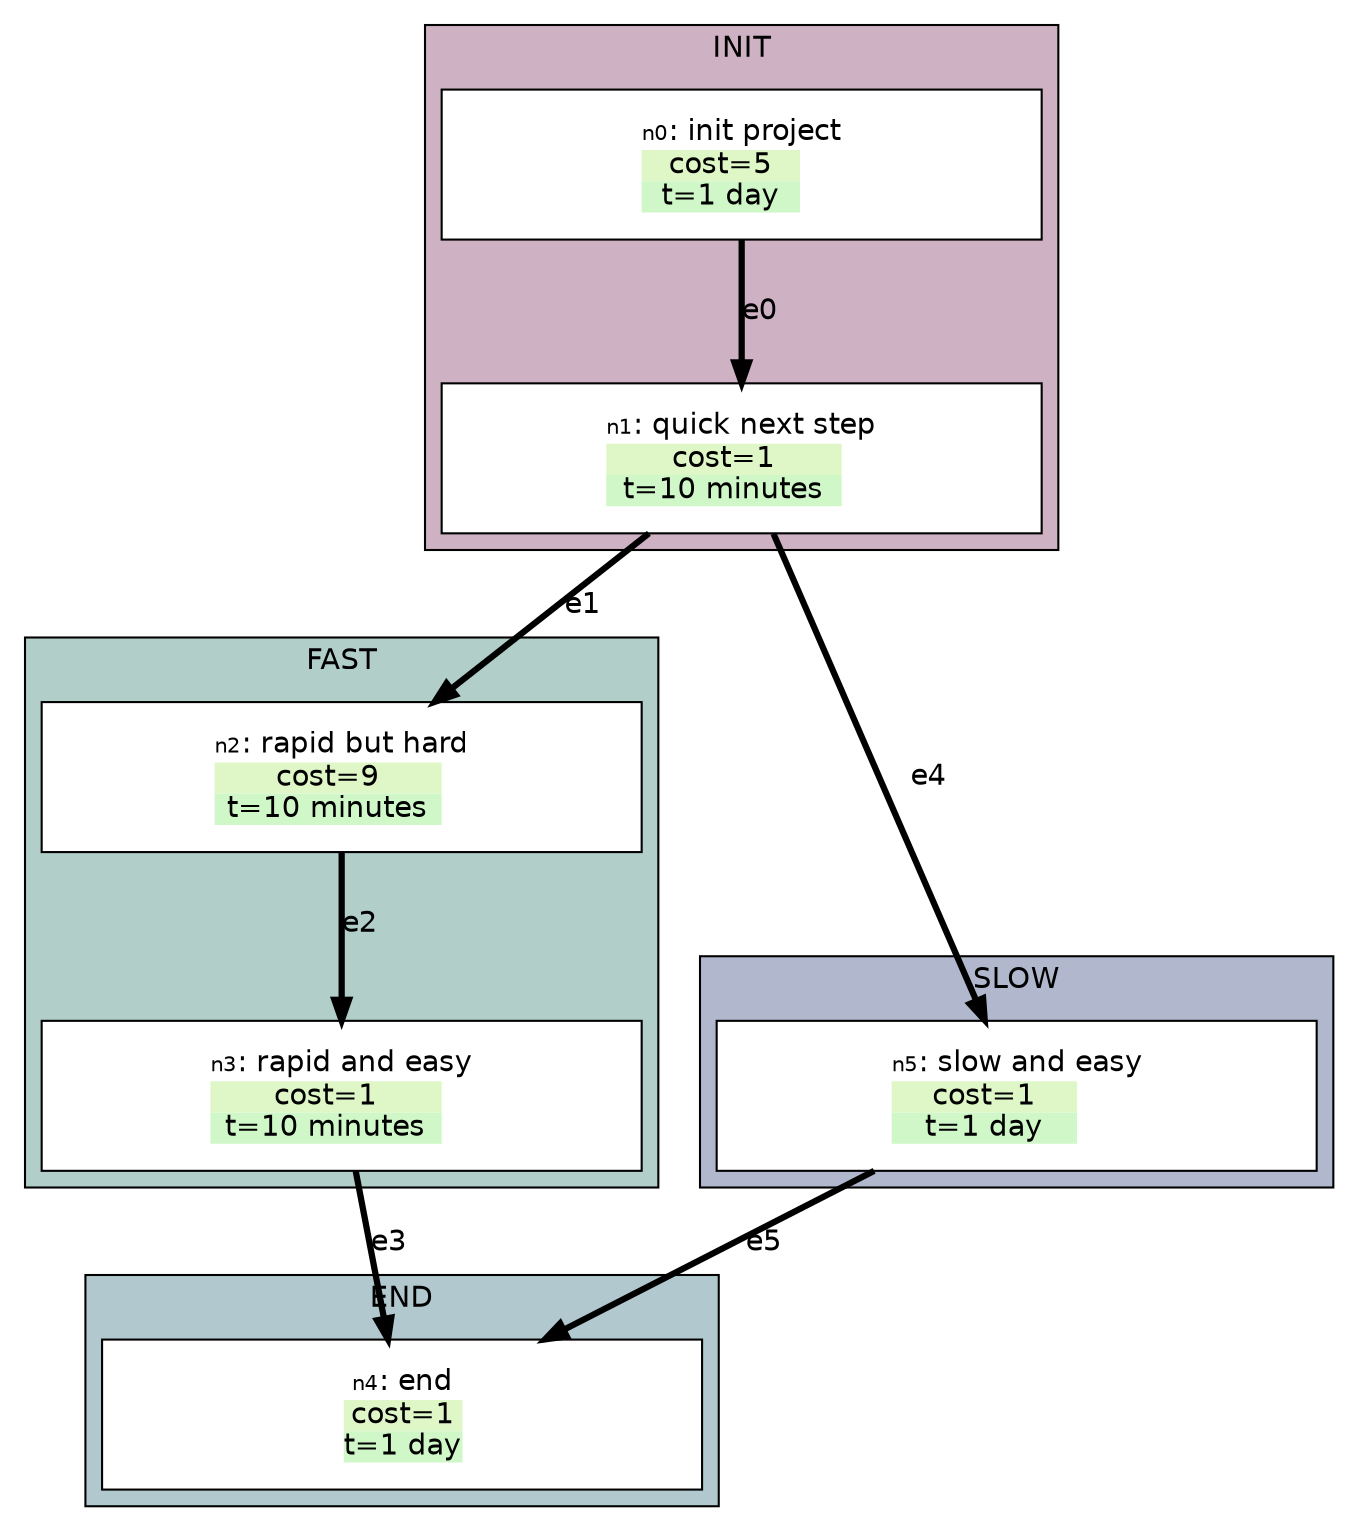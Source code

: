 digraph {

    graph [fontname = "helvetica" rankdir="TB" ranksep=0.75 nodesep=0.5];
    node [fontname = "helvetica" shape = "box" width=2.5 style=filled];
    edge [fontname = "helvetica" penwidth=3 color="#000000"];

  subgraph cluster_END {
  label="END"
  bgcolor="#B1C9CE"
    n4 [width=4 height=1 label=< <TABLE BORDER="0" CELLPADDING="0" CELLSPACING="0">
    <TR>
        <TD COLSPAN="2"><FONT POINT-SIZE="10">n4</FONT>: end</TD>
    </TR>
    
        
           <TR>
<TD BGCOLOR="#DFF7C7"><FONT COLOR="#000000">cost=1</FONT></TD>
</TR>
        
           <TR>
<TD BGCOLOR="#D0F7C7"><FONT COLOR="#000000">t=1 day</FONT></TD>
</TR>
        
    
   </TABLE>
> fillcolor="#FFFFFF"]
  }
  subgraph cluster_FAST {
  label="FAST"
  bgcolor="#B1CEC9"
    n2 [width=4 height=1 label=< <TABLE BORDER="0" CELLPADDING="0" CELLSPACING="0">
    <TR>
        <TD COLSPAN="2"><FONT POINT-SIZE="10">n2</FONT>: rapid but hard</TD>
    </TR>
    
        
           <TR>
<TD BGCOLOR="#DFF7C7"><FONT COLOR="#000000">cost=9</FONT></TD>
</TR>
        
           <TR>
<TD BGCOLOR="#D0F7C7"><FONT COLOR="#000000">t=10 minutes</FONT></TD>
</TR>
        
    
   </TABLE>
> fillcolor="#FFFFFF"]
    n3 [width=4 height=1 label=< <TABLE BORDER="0" CELLPADDING="0" CELLSPACING="0">
    <TR>
        <TD COLSPAN="2"><FONT POINT-SIZE="10">n3</FONT>: rapid and easy</TD>
    </TR>
    
        
           <TR>
<TD BGCOLOR="#DFF7C7"><FONT COLOR="#000000">cost=1</FONT></TD>
</TR>
        
           <TR>
<TD BGCOLOR="#D0F7C7"><FONT COLOR="#000000">t=10 minutes</FONT></TD>
</TR>
        
    
   </TABLE>
> fillcolor="#FFFFFF"]
  }
  subgraph cluster_INIT {
  label="INIT"
  bgcolor="#CEB1C2"
    n0 [width=4 height=1 label=< <TABLE BORDER="0" CELLPADDING="0" CELLSPACING="0">
    <TR>
        <TD COLSPAN="2"><FONT POINT-SIZE="10">n0</FONT>: init project</TD>
    </TR>
    
        
           <TR>
<TD BGCOLOR="#DFF7C7"><FONT COLOR="#000000">cost=5</FONT></TD>
</TR>
        
           <TR>
<TD BGCOLOR="#D0F7C7"><FONT COLOR="#000000">t=1 day</FONT></TD>
</TR>
        
    
   </TABLE>
> fillcolor="#FFFFFF"]
    n1 [width=4 height=1 label=< <TABLE BORDER="0" CELLPADDING="0" CELLSPACING="0">
    <TR>
        <TD COLSPAN="2"><FONT POINT-SIZE="10">n1</FONT>: quick next step</TD>
    </TR>
    
        
           <TR>
<TD BGCOLOR="#DFF7C7"><FONT COLOR="#000000">cost=1</FONT></TD>
</TR>
        
           <TR>
<TD BGCOLOR="#D0F7C7"><FONT COLOR="#000000">t=10 minutes</FONT></TD>
</TR>
        
    
   </TABLE>
> fillcolor="#FFFFFF"]
  }
  subgraph cluster_SLOW {
  label="SLOW"
  bgcolor="#B1B8CE"
    n5 [width=4 height=1 label=< <TABLE BORDER="0" CELLPADDING="0" CELLSPACING="0">
    <TR>
        <TD COLSPAN="2"><FONT POINT-SIZE="10">n5</FONT>: slow and easy</TD>
    </TR>
    
        
           <TR>
<TD BGCOLOR="#DFF7C7"><FONT COLOR="#000000">cost=1</FONT></TD>
</TR>
        
           <TR>
<TD BGCOLOR="#D0F7C7"><FONT COLOR="#000000">t=1 day</FONT></TD>
</TR>
        
    
   </TABLE>
> fillcolor="#FFFFFF"]
  }

    "n0" -> "n1" [label="e0"];
    "n1" -> "n2" [label="e1"];
    "n2" -> "n3" [label="e2"];
    "n3" -> "n4" [label="e3"];
    "n1" -> "n5" [label="e4"];
    "n5" -> "n4" [label="e5"];

}